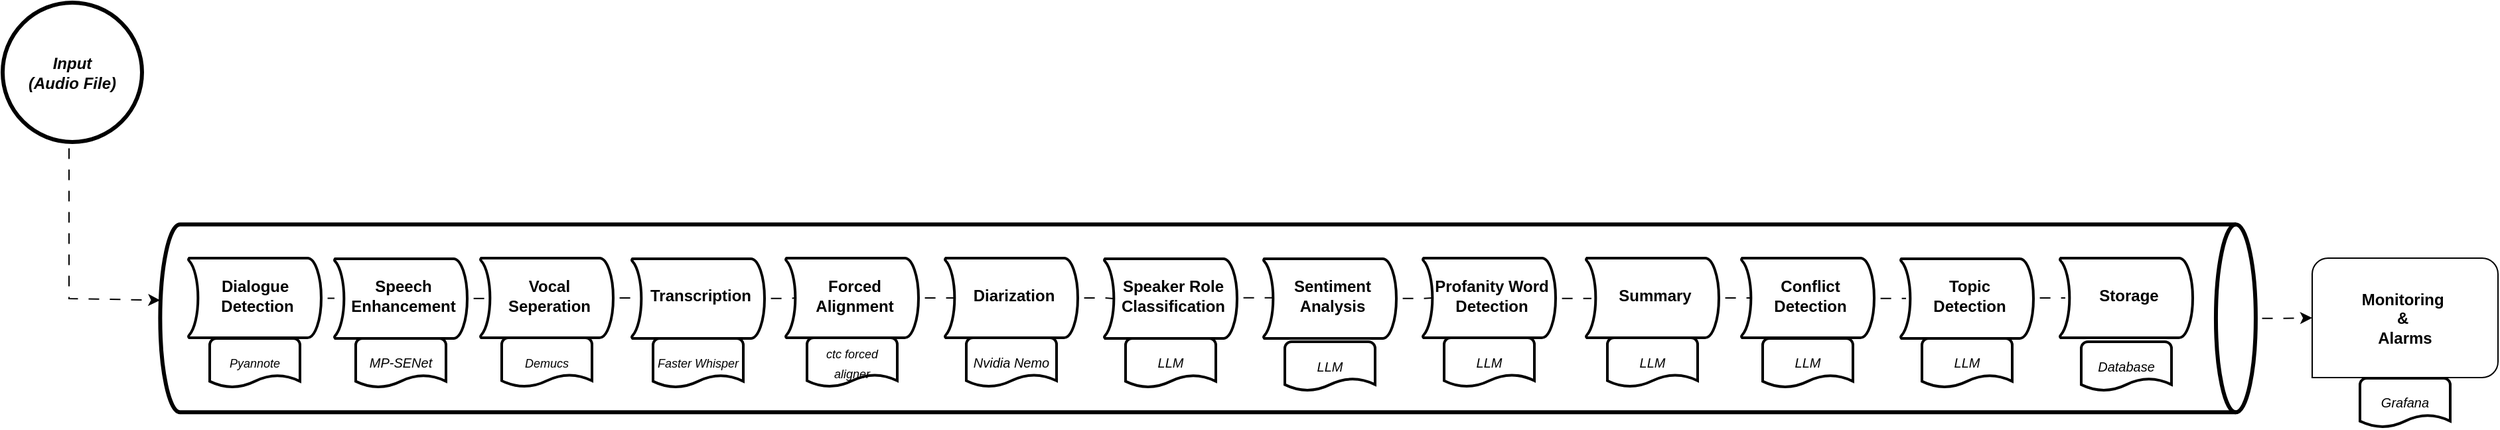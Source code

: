 <mxfile version="25.0.1">
  <diagram name="Page-1" id="mQKUGW6_SND0Kw_IrtOi">
    <mxGraphModel dx="1829" dy="896" grid="1" gridSize="10" guides="1" tooltips="1" connect="1" arrows="1" fold="1" page="0" pageScale="1" pageWidth="1600" pageHeight="900" math="0" shadow="0">
      <root>
        <mxCell id="0" />
        <mxCell id="1" parent="0" />
        <mxCell id="5rAtEOWpySoy4L2wUreW-1" style="edgeStyle=orthogonalEdgeStyle;rounded=0;orthogonalLoop=1;jettySize=auto;html=1;flowAnimation=1;" edge="1" parent="1" source="5rAtEOWpySoy4L2wUreW-2" target="5rAtEOWpySoy4L2wUreW-3">
          <mxGeometry relative="1" as="geometry">
            <Array as="points">
              <mxPoint x="70" y="453" />
            </Array>
          </mxGeometry>
        </mxCell>
        <mxCell id="5rAtEOWpySoy4L2wUreW-2" value="&lt;i&gt;&lt;b&gt;Input&lt;br&gt;(Audio File)&lt;/b&gt;&lt;/i&gt;" style="ellipse;whiteSpace=wrap;html=1;aspect=fixed;fillColor=default;strokeWidth=3;" vertex="1" parent="1">
          <mxGeometry x="20" y="230" width="105" height="105" as="geometry" />
        </mxCell>
        <mxCell id="5rAtEOWpySoy4L2wUreW-3" value="" style="shape=cylinder3;whiteSpace=wrap;html=1;boundedLbl=1;backgroundOutline=1;size=15;rotation=90;strokeWidth=3;fillColor=default;" vertex="1" parent="1">
          <mxGeometry x="857.33" y="-321.46" width="141.5" height="1578.78" as="geometry" />
        </mxCell>
        <mxCell id="5rAtEOWpySoy4L2wUreW-4" style="rounded=0;orthogonalLoop=1;jettySize=auto;html=1;flowAnimation=1;endArrow=none;endFill=0;" edge="1" parent="1" source="5rAtEOWpySoy4L2wUreW-5" target="5rAtEOWpySoy4L2wUreW-8">
          <mxGeometry relative="1" as="geometry" />
        </mxCell>
        <mxCell id="5rAtEOWpySoy4L2wUreW-5" value="&lt;div&gt;&lt;b&gt;Dialogue&amp;nbsp;&lt;br&gt;Detection&lt;/b&gt;&lt;/div&gt;" style="strokeWidth=2;html=1;shape=mxgraph.flowchart.stored_data;whiteSpace=wrap;spacingLeft=8;spacingRight=4;spacingBottom=3;direction=west;" vertex="1" parent="1">
          <mxGeometry x="160" y="422.5" width="100" height="60" as="geometry" />
        </mxCell>
        <mxCell id="5rAtEOWpySoy4L2wUreW-6" value="&lt;font style=&quot;font-size: 9px;&quot;&gt;&lt;i&gt;Pyannote&lt;/i&gt;&lt;/font&gt;" style="strokeWidth=2;html=1;shape=mxgraph.flowchart.document2;whiteSpace=wrap;size=0.25;" vertex="1" parent="1">
          <mxGeometry x="176" y="482.94" width="68" height="37" as="geometry" />
        </mxCell>
        <mxCell id="5rAtEOWpySoy4L2wUreW-7" style="edgeStyle=orthogonalEdgeStyle;rounded=0;orthogonalLoop=1;jettySize=auto;html=1;endArrow=none;endFill=0;flowAnimation=1;" edge="1" parent="1" source="5rAtEOWpySoy4L2wUreW-8" target="5rAtEOWpySoy4L2wUreW-10">
          <mxGeometry relative="1" as="geometry" />
        </mxCell>
        <mxCell id="5rAtEOWpySoy4L2wUreW-8" value="&lt;b&gt;Speech Enhancement&lt;/b&gt;" style="strokeWidth=2;html=1;shape=mxgraph.flowchart.stored_data;whiteSpace=wrap;spacingLeft=8;spacingRight=4;spacingBottom=3;direction=west;" vertex="1" parent="1">
          <mxGeometry x="270" y="422.94" width="100" height="60" as="geometry" />
        </mxCell>
        <mxCell id="5rAtEOWpySoy4L2wUreW-9" value="&lt;font size=&quot;1&quot;&gt;&lt;i&gt;MP-SENet&lt;/i&gt;&lt;/font&gt;" style="strokeWidth=2;html=1;shape=mxgraph.flowchart.document2;whiteSpace=wrap;size=0.25;" vertex="1" parent="1">
          <mxGeometry x="286" y="482.94" width="68" height="37" as="geometry" />
        </mxCell>
        <mxCell id="5rAtEOWpySoy4L2wUreW-10" value="&lt;b&gt;Vocal&lt;/b&gt;&lt;div&gt;&lt;b&gt;Seperation&lt;/b&gt;&lt;/div&gt;" style="strokeWidth=2;html=1;shape=mxgraph.flowchart.stored_data;whiteSpace=wrap;spacingLeft=8;spacingRight=4;spacingBottom=3;direction=west;" vertex="1" parent="1">
          <mxGeometry x="380" y="422.5" width="100" height="60" as="geometry" />
        </mxCell>
        <mxCell id="5rAtEOWpySoy4L2wUreW-11" value="&lt;font style=&quot;font-size: 9px;&quot;&gt;&lt;i&gt;Demucs&lt;/i&gt;&lt;/font&gt;" style="strokeWidth=2;html=1;shape=mxgraph.flowchart.document2;whiteSpace=wrap;size=0.25;" vertex="1" parent="1">
          <mxGeometry x="396" y="482.5" width="68" height="37" as="geometry" />
        </mxCell>
        <mxCell id="5rAtEOWpySoy4L2wUreW-12" value="&lt;b&gt;Transcription&lt;/b&gt;" style="strokeWidth=2;html=1;shape=mxgraph.flowchart.stored_data;whiteSpace=wrap;spacingLeft=8;spacingRight=4;spacingBottom=3;direction=west;" vertex="1" parent="1">
          <mxGeometry x="494" y="422.94" width="100" height="60" as="geometry" />
        </mxCell>
        <mxCell id="5rAtEOWpySoy4L2wUreW-13" value="&lt;font style=&quot;font-size: 9px;&quot;&gt;&lt;i&gt;Faster Whisper&lt;/i&gt;&lt;/font&gt;" style="strokeWidth=2;html=1;shape=mxgraph.flowchart.document2;whiteSpace=wrap;size=0.25;" vertex="1" parent="1">
          <mxGeometry x="510" y="482.94" width="68" height="37" as="geometry" />
        </mxCell>
        <mxCell id="5rAtEOWpySoy4L2wUreW-14" value="&lt;b&gt;Forced Alignment&lt;/b&gt;" style="strokeWidth=2;html=1;shape=mxgraph.flowchart.stored_data;whiteSpace=wrap;spacingLeft=8;spacingRight=4;spacingBottom=3;direction=west;" vertex="1" parent="1">
          <mxGeometry x="610" y="422.5" width="100" height="60" as="geometry" />
        </mxCell>
        <mxCell id="5rAtEOWpySoy4L2wUreW-15" value="&lt;div style=&quot;&quot;&gt;&lt;i style=&quot;font-size: 9px; background-color: initial; line-height: 100%;&quot;&gt;ctc forced aligner&lt;/i&gt;&lt;/div&gt;" style="strokeWidth=2;html=1;shape=mxgraph.flowchart.document2;whiteSpace=wrap;size=0.25;align=center;" vertex="1" parent="1">
          <mxGeometry x="626" y="482.5" width="68" height="37" as="geometry" />
        </mxCell>
        <mxCell id="5rAtEOWpySoy4L2wUreW-16" style="edgeStyle=orthogonalEdgeStyle;rounded=0;orthogonalLoop=1;jettySize=auto;html=1;entryX=0.93;entryY=0.5;entryDx=0;entryDy=0;entryPerimeter=0;endArrow=none;endFill=0;flowAnimation=1;" edge="1" parent="1" source="5rAtEOWpySoy4L2wUreW-12" target="5rAtEOWpySoy4L2wUreW-14">
          <mxGeometry relative="1" as="geometry" />
        </mxCell>
        <mxCell id="5rAtEOWpySoy4L2wUreW-17" value="&lt;b&gt;Diarization&lt;/b&gt;" style="strokeWidth=2;html=1;shape=mxgraph.flowchart.stored_data;whiteSpace=wrap;spacingLeft=8;spacingRight=4;spacingBottom=3;direction=west;" vertex="1" parent="1">
          <mxGeometry x="730" y="422.5" width="100" height="60" as="geometry" />
        </mxCell>
        <mxCell id="5rAtEOWpySoy4L2wUreW-18" value="&lt;font size=&quot;1&quot;&gt;&lt;i&gt;Nvidia Nemo&lt;/i&gt;&lt;/font&gt;" style="strokeWidth=2;html=1;shape=mxgraph.flowchart.document2;whiteSpace=wrap;size=0.25;" vertex="1" parent="1">
          <mxGeometry x="746" y="482.5" width="68" height="37" as="geometry" />
        </mxCell>
        <mxCell id="5rAtEOWpySoy4L2wUreW-19" value="&lt;b&gt;Speaker Role&lt;br&gt;Classification&lt;/b&gt;" style="strokeWidth=2;html=1;shape=mxgraph.flowchart.stored_data;whiteSpace=wrap;spacingLeft=8;spacingRight=4;spacingBottom=3;direction=west;" vertex="1" parent="1">
          <mxGeometry x="850" y="422.94" width="100" height="60" as="geometry" />
        </mxCell>
        <mxCell id="5rAtEOWpySoy4L2wUreW-20" value="&lt;font size=&quot;1&quot;&gt;&lt;i&gt;LLM&lt;/i&gt;&lt;/font&gt;" style="strokeWidth=2;html=1;shape=mxgraph.flowchart.document2;whiteSpace=wrap;size=0.25;" vertex="1" parent="1">
          <mxGeometry x="866" y="482.94" width="68" height="37" as="geometry" />
        </mxCell>
        <mxCell id="5rAtEOWpySoy4L2wUreW-21" style="edgeStyle=orthogonalEdgeStyle;rounded=0;orthogonalLoop=1;jettySize=auto;html=1;entryX=0.93;entryY=0.5;entryDx=0;entryDy=0;entryPerimeter=0;endArrow=none;endFill=0;flowAnimation=1;" edge="1" parent="1" source="5rAtEOWpySoy4L2wUreW-17" target="5rAtEOWpySoy4L2wUreW-19">
          <mxGeometry relative="1" as="geometry" />
        </mxCell>
        <mxCell id="5rAtEOWpySoy4L2wUreW-22" value="&lt;b&gt;Sentiment&lt;/b&gt;&lt;div&gt;&lt;b&gt;Analysis&lt;/b&gt;&lt;/div&gt;" style="strokeWidth=2;html=1;shape=mxgraph.flowchart.stored_data;whiteSpace=wrap;spacingLeft=8;spacingRight=4;spacingBottom=3;direction=west;" vertex="1" parent="1">
          <mxGeometry x="970" y="422.94" width="100" height="60" as="geometry" />
        </mxCell>
        <mxCell id="5rAtEOWpySoy4L2wUreW-23" value="&lt;font size=&quot;1&quot;&gt;&lt;i&gt;LLM&lt;/i&gt;&lt;/font&gt;" style="strokeWidth=2;html=1;shape=mxgraph.flowchart.document2;whiteSpace=wrap;size=0.25;" vertex="1" parent="1">
          <mxGeometry x="986" y="485.44" width="68" height="37" as="geometry" />
        </mxCell>
        <mxCell id="5rAtEOWpySoy4L2wUreW-24" value="&lt;b&gt;Profanity Word Detection&lt;/b&gt;" style="strokeWidth=2;html=1;shape=mxgraph.flowchart.stored_data;whiteSpace=wrap;spacingLeft=8;spacingRight=4;spacingBottom=3;direction=west;" vertex="1" parent="1">
          <mxGeometry x="1090" y="422.5" width="100" height="60" as="geometry" />
        </mxCell>
        <mxCell id="5rAtEOWpySoy4L2wUreW-25" value="&lt;font size=&quot;1&quot;&gt;&lt;i&gt;LLM&lt;/i&gt;&lt;/font&gt;" style="strokeWidth=2;html=1;shape=mxgraph.flowchart.document2;whiteSpace=wrap;size=0.25;" vertex="1" parent="1">
          <mxGeometry x="1106" y="482.5" width="68" height="37" as="geometry" />
        </mxCell>
        <mxCell id="5rAtEOWpySoy4L2wUreW-26" style="edgeStyle=orthogonalEdgeStyle;rounded=0;orthogonalLoop=1;jettySize=auto;html=1;entryX=0.93;entryY=0.5;entryDx=0;entryDy=0;entryPerimeter=0;flowAnimation=1;endArrow=none;endFill=0;" edge="1" parent="1" source="5rAtEOWpySoy4L2wUreW-22" target="5rAtEOWpySoy4L2wUreW-24">
          <mxGeometry relative="1" as="geometry" />
        </mxCell>
        <mxCell id="5rAtEOWpySoy4L2wUreW-27" value="&lt;b&gt;Summary&lt;/b&gt;" style="strokeWidth=2;html=1;shape=mxgraph.flowchart.stored_data;whiteSpace=wrap;spacingLeft=8;spacingRight=4;spacingBottom=3;direction=west;" vertex="1" parent="1">
          <mxGeometry x="1213" y="422.5" width="100" height="60" as="geometry" />
        </mxCell>
        <mxCell id="5rAtEOWpySoy4L2wUreW-28" value="&lt;font size=&quot;1&quot;&gt;&lt;i&gt;LLM&lt;/i&gt;&lt;/font&gt;" style="strokeWidth=2;html=1;shape=mxgraph.flowchart.document2;whiteSpace=wrap;size=0.25;" vertex="1" parent="1">
          <mxGeometry x="1229" y="482.5" width="68" height="37" as="geometry" />
        </mxCell>
        <mxCell id="5rAtEOWpySoy4L2wUreW-29" value="&lt;b&gt;Conflict Detection&lt;/b&gt;" style="strokeWidth=2;html=1;shape=mxgraph.flowchart.stored_data;whiteSpace=wrap;spacingLeft=8;spacingRight=4;spacingBottom=3;direction=west;" vertex="1" parent="1">
          <mxGeometry x="1330" y="422.5" width="100" height="60" as="geometry" />
        </mxCell>
        <mxCell id="5rAtEOWpySoy4L2wUreW-30" value="&lt;font size=&quot;1&quot;&gt;&lt;i&gt;LLM&lt;/i&gt;&lt;/font&gt;" style="strokeWidth=2;html=1;shape=mxgraph.flowchart.document2;whiteSpace=wrap;size=0.25;" vertex="1" parent="1">
          <mxGeometry x="1346" y="482.94" width="68" height="37" as="geometry" />
        </mxCell>
        <mxCell id="5rAtEOWpySoy4L2wUreW-31" value="&lt;b&gt;Topic Detection&lt;/b&gt;" style="strokeWidth=2;html=1;shape=mxgraph.flowchart.stored_data;whiteSpace=wrap;spacingLeft=8;spacingRight=4;spacingBottom=3;direction=west;" vertex="1" parent="1">
          <mxGeometry x="1450" y="422.94" width="100" height="60" as="geometry" />
        </mxCell>
        <mxCell id="5rAtEOWpySoy4L2wUreW-32" value="&lt;font size=&quot;1&quot;&gt;&lt;i&gt;LLM&lt;/i&gt;&lt;/font&gt;" style="strokeWidth=2;html=1;shape=mxgraph.flowchart.document2;whiteSpace=wrap;size=0.25;" vertex="1" parent="1">
          <mxGeometry x="1466" y="482.94" width="68" height="37" as="geometry" />
        </mxCell>
        <mxCell id="5rAtEOWpySoy4L2wUreW-33" value="&lt;b&gt;Storage&lt;/b&gt;" style="strokeWidth=2;html=1;shape=mxgraph.flowchart.stored_data;whiteSpace=wrap;spacingLeft=8;spacingRight=4;spacingBottom=3;direction=west;" vertex="1" parent="1">
          <mxGeometry x="1570" y="422.5" width="100" height="60" as="geometry" />
        </mxCell>
        <mxCell id="5rAtEOWpySoy4L2wUreW-34" value="&lt;font size=&quot;1&quot;&gt;&lt;i&gt;Database&lt;/i&gt;&lt;/font&gt;" style="strokeWidth=2;html=1;shape=mxgraph.flowchart.document2;whiteSpace=wrap;size=0.25;" vertex="1" parent="1">
          <mxGeometry x="1586" y="485.44" width="68" height="37" as="geometry" />
        </mxCell>
        <mxCell id="5rAtEOWpySoy4L2wUreW-35" value="&lt;b&gt;Monitoring&amp;nbsp;&lt;br&gt;&lt;/b&gt;&lt;div&gt;&lt;b&gt;&amp;amp;&amp;nbsp;&lt;/b&gt;&lt;/div&gt;&lt;div&gt;&lt;b&gt;Alarms&lt;/b&gt;&lt;/div&gt;" style="verticalLabelPosition=middle;verticalAlign=middle;html=1;shape=mxgraph.basic.three_corner_round_rect;dx=6;whiteSpace=wrap;labelPosition=center;align=center;" vertex="1" parent="1">
          <mxGeometry x="1760" y="422.5" width="140" height="90" as="geometry" />
        </mxCell>
        <mxCell id="5rAtEOWpySoy4L2wUreW-36" value="&lt;font size=&quot;1&quot;&gt;&lt;i&gt;Grafana&lt;/i&gt;&lt;/font&gt;" style="strokeWidth=2;html=1;shape=mxgraph.flowchart.document2;whiteSpace=wrap;size=0.25;" vertex="1" parent="1">
          <mxGeometry x="1796" y="512.94" width="68" height="37" as="geometry" />
        </mxCell>
        <mxCell id="5rAtEOWpySoy4L2wUreW-37" style="edgeStyle=orthogonalEdgeStyle;rounded=0;orthogonalLoop=1;jettySize=auto;html=1;entryX=0;entryY=0.5;entryDx=0;entryDy=0;entryPerimeter=0;endArrow=classic;endFill=1;flowAnimation=1;" edge="1" parent="1" source="5rAtEOWpySoy4L2wUreW-3" target="5rAtEOWpySoy4L2wUreW-35">
          <mxGeometry relative="1" as="geometry" />
        </mxCell>
        <mxCell id="5rAtEOWpySoy4L2wUreW-38" style="edgeStyle=orthogonalEdgeStyle;rounded=0;orthogonalLoop=1;jettySize=auto;html=1;entryX=0.93;entryY=0.5;entryDx=0;entryDy=0;entryPerimeter=0;flowAnimation=1;endArrow=none;endFill=0;" edge="1" parent="1" source="5rAtEOWpySoy4L2wUreW-10" target="5rAtEOWpySoy4L2wUreW-12">
          <mxGeometry relative="1" as="geometry" />
        </mxCell>
        <mxCell id="5rAtEOWpySoy4L2wUreW-39" style="edgeStyle=orthogonalEdgeStyle;rounded=0;orthogonalLoop=1;jettySize=auto;html=1;entryX=0.93;entryY=0.5;entryDx=0;entryDy=0;entryPerimeter=0;endArrow=none;endFill=0;flowAnimation=1;exitX=0;exitY=0.5;exitDx=0;exitDy=0;exitPerimeter=0;" edge="1" parent="1" source="5rAtEOWpySoy4L2wUreW-14" target="5rAtEOWpySoy4L2wUreW-17">
          <mxGeometry relative="1" as="geometry">
            <mxPoint x="710" y="452.41" as="sourcePoint" />
            <mxPoint x="733" y="452.41" as="targetPoint" />
          </mxGeometry>
        </mxCell>
        <mxCell id="5rAtEOWpySoy4L2wUreW-40" style="edgeStyle=orthogonalEdgeStyle;rounded=0;orthogonalLoop=1;jettySize=auto;html=1;entryX=0.93;entryY=0.5;entryDx=0;entryDy=0;entryPerimeter=0;endArrow=none;endFill=0;flowAnimation=1;" edge="1" parent="1">
          <mxGeometry relative="1" as="geometry">
            <mxPoint x="950" y="452.4" as="sourcePoint" />
            <mxPoint x="977" y="452.4" as="targetPoint" />
          </mxGeometry>
        </mxCell>
        <mxCell id="5rAtEOWpySoy4L2wUreW-41" style="edgeStyle=orthogonalEdgeStyle;rounded=0;orthogonalLoop=1;jettySize=auto;html=1;entryX=0.93;entryY=0.5;entryDx=0;entryDy=0;entryPerimeter=0;flowAnimation=1;endArrow=none;endFill=0;" edge="1" parent="1">
          <mxGeometry relative="1" as="geometry">
            <mxPoint x="1190" y="452.87" as="sourcePoint" />
            <mxPoint x="1217" y="452.87" as="targetPoint" />
          </mxGeometry>
        </mxCell>
        <mxCell id="5rAtEOWpySoy4L2wUreW-42" style="edgeStyle=orthogonalEdgeStyle;rounded=0;orthogonalLoop=1;jettySize=auto;html=1;entryX=0.93;entryY=0.5;entryDx=0;entryDy=0;entryPerimeter=0;endArrow=none;endFill=0;flowAnimation=1;" edge="1" parent="1">
          <mxGeometry relative="1" as="geometry">
            <mxPoint x="1430" y="452.84" as="sourcePoint" />
            <mxPoint x="1454" y="452.84" as="targetPoint" />
          </mxGeometry>
        </mxCell>
        <mxCell id="5rAtEOWpySoy4L2wUreW-43" style="edgeStyle=orthogonalEdgeStyle;rounded=0;orthogonalLoop=1;jettySize=auto;html=1;entryX=0.93;entryY=0.5;entryDx=0;entryDy=0;entryPerimeter=0;endArrow=none;endFill=0;flowAnimation=1;" edge="1" parent="1">
          <mxGeometry relative="1" as="geometry">
            <mxPoint x="1313" y="452.45" as="sourcePoint" />
            <mxPoint x="1337" y="452.45" as="targetPoint" />
          </mxGeometry>
        </mxCell>
        <mxCell id="5rAtEOWpySoy4L2wUreW-44" style="edgeStyle=orthogonalEdgeStyle;rounded=0;orthogonalLoop=1;jettySize=auto;html=1;entryX=0.93;entryY=0.5;entryDx=0;entryDy=0;entryPerimeter=0;endArrow=none;endFill=0;flowAnimation=1;" edge="1" parent="1">
          <mxGeometry relative="1" as="geometry">
            <mxPoint x="1550" y="452.45" as="sourcePoint" />
            <mxPoint x="1574" y="452.45" as="targetPoint" />
          </mxGeometry>
        </mxCell>
      </root>
    </mxGraphModel>
  </diagram>
</mxfile>
